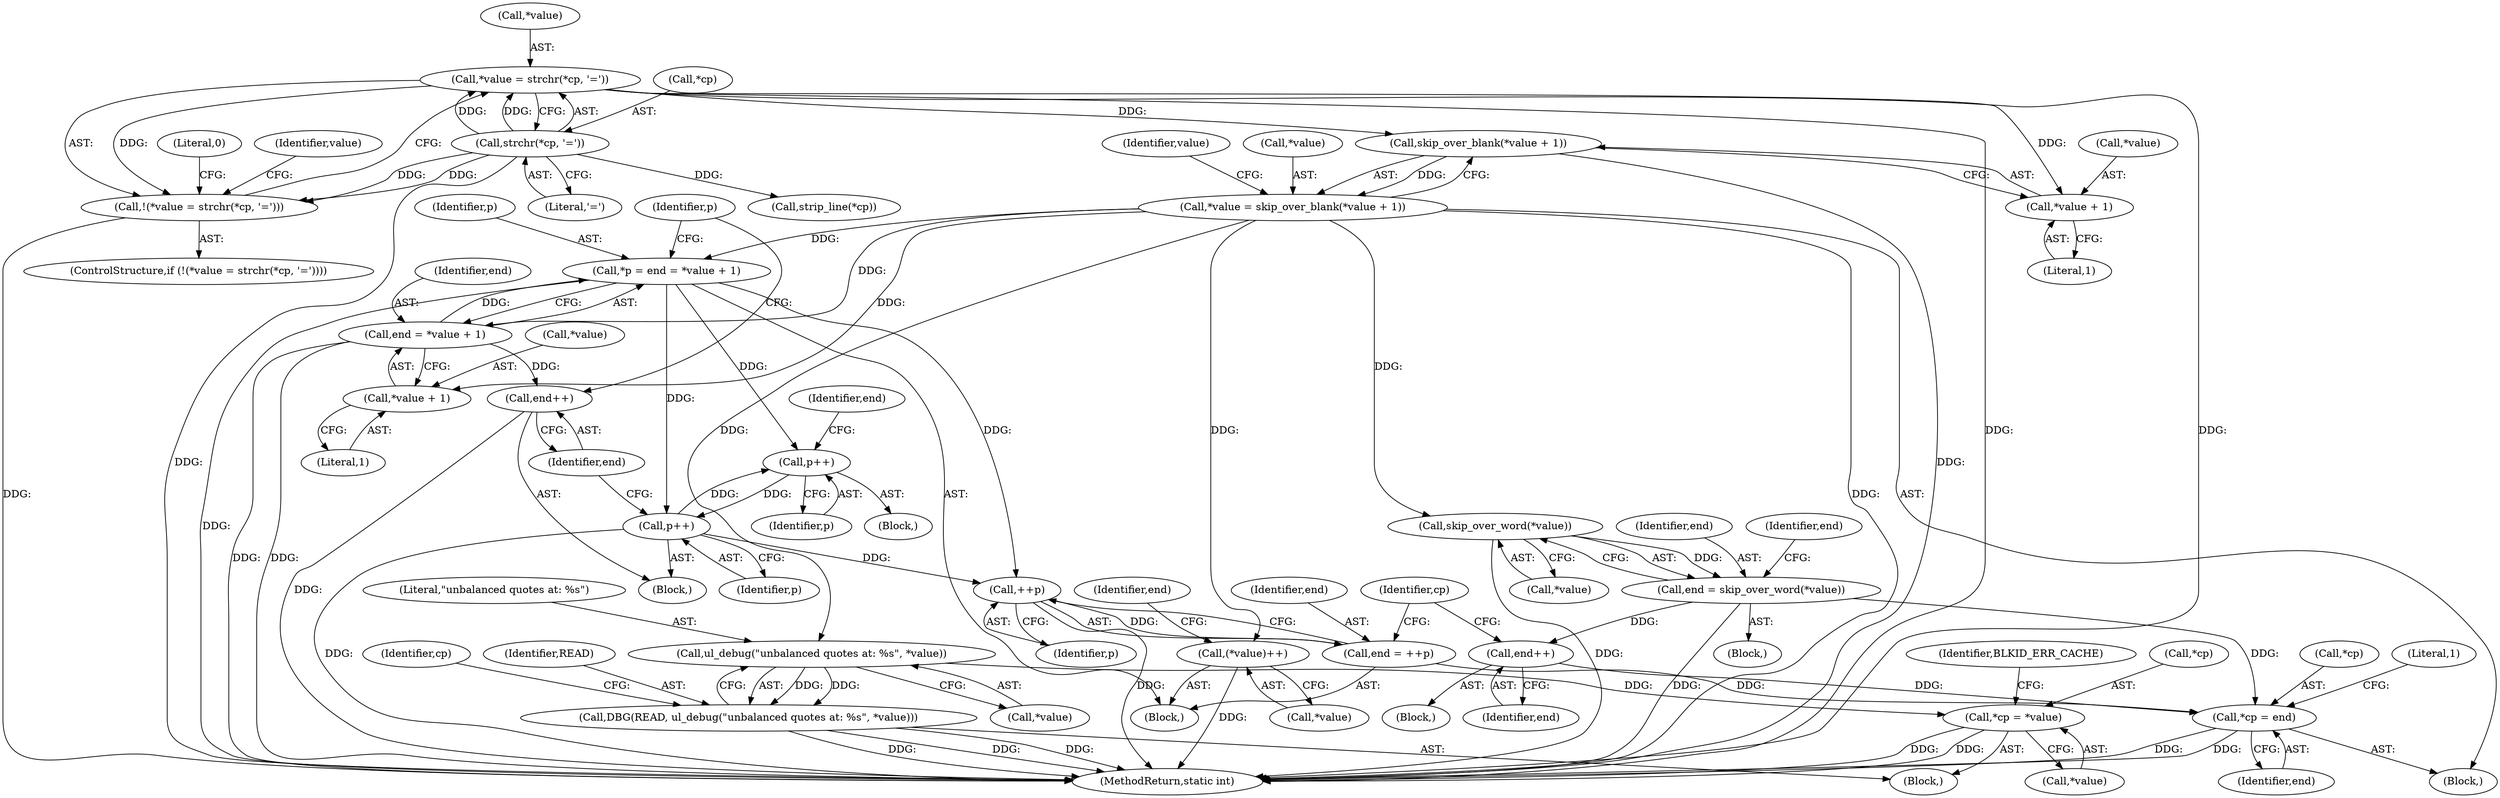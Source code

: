 digraph "0_util-linux_89e90ae7b2826110ea28c1c0eb8e7c56c3907bdc@API" {
"1000121" [label="(Call,*value = strchr(*cp, '='))"];
"1000124" [label="(Call,strchr(*cp, '='))"];
"1000120" [label="(Call,!(*value = strchr(*cp, '=')))"];
"1000144" [label="(Call,skip_over_blank(*value + 1))"];
"1000141" [label="(Call,*value = skip_over_blank(*value + 1))"];
"1000157" [label="(Call,*p = end = *value + 1)"];
"1000175" [label="(Call,p++)"];
"1000195" [label="(Call,p++)"];
"1000228" [label="(Call,++p)"];
"1000226" [label="(Call,end = ++p)"];
"1000247" [label="(Call,*cp = end)"];
"1000159" [label="(Call,end = *value + 1)"];
"1000197" [label="(Call,end++)"];
"1000161" [label="(Call,*value + 1)"];
"1000207" [label="(Call,ul_debug(\"unbalanced quotes at: %s\", *value))"];
"1000205" [label="(Call,DBG(READ, ul_debug(\"unbalanced quotes at: %s\", *value)))"];
"1000211" [label="(Call,*cp = *value)"];
"1000219" [label="(Call,(*value)++)"];
"1000234" [label="(Call,skip_over_word(*value))"];
"1000232" [label="(Call,end = skip_over_word(*value))"];
"1000245" [label="(Call,end++)"];
"1000145" [label="(Call,*value + 1)"];
"1000214" [label="(Call,*value)"];
"1000219" [label="(Call,(*value)++)"];
"1000218" [label="(Identifier,BLKID_ERR_CACHE)"];
"1000142" [label="(Call,*value)"];
"1000253" [label="(MethodReturn,static int)"];
"1000213" [label="(Identifier,cp)"];
"1000175" [label="(Call,p++)"];
"1000129" [label="(Literal,0)"];
"1000232" [label="(Call,end = skip_over_word(*value))"];
"1000211" [label="(Call,*cp = *value)"];
"1000161" [label="(Call,*value + 1)"];
"1000119" [label="(ControlStructure,if (!(*value = strchr(*cp, '='))))"];
"1000158" [label="(Identifier,p)"];
"1000246" [label="(Identifier,end)"];
"1000207" [label="(Call,ul_debug(\"unbalanced quotes at: %s\", *value))"];
"1000245" [label="(Call,end++)"];
"1000160" [label="(Identifier,end)"];
"1000208" [label="(Literal,\"unbalanced quotes at: %s\")"];
"1000235" [label="(Call,*value)"];
"1000212" [label="(Call,*cp)"];
"1000159" [label="(Call,end = *value + 1)"];
"1000162" [label="(Call,*value)"];
"1000105" [label="(Block,)"];
"1000120" [label="(Call,!(*value = strchr(*cp, '=')))"];
"1000125" [label="(Call,*cp)"];
"1000167" [label="(Identifier,p)"];
"1000224" [label="(Identifier,end)"];
"1000148" [label="(Literal,1)"];
"1000157" [label="(Call,*p = end = *value + 1)"];
"1000122" [label="(Call,*value)"];
"1000155" [label="(Block,)"];
"1000144" [label="(Call,skip_over_blank(*value + 1))"];
"1000247" [label="(Call,*cp = end)"];
"1000206" [label="(Identifier,READ)"];
"1000240" [label="(Block,)"];
"1000220" [label="(Call,*value)"];
"1000226" [label="(Call,end = ++p)"];
"1000141" [label="(Call,*value = skip_over_blank(*value + 1))"];
"1000174" [label="(Block,)"];
"1000176" [label="(Identifier,p)"];
"1000252" [label="(Literal,1)"];
"1000168" [label="(Block,)"];
"1000198" [label="(Identifier,end)"];
"1000124" [label="(Call,strchr(*cp, '='))"];
"1000248" [label="(Call,*cp)"];
"1000209" [label="(Call,*value)"];
"1000233" [label="(Identifier,end)"];
"1000133" [label="(Identifier,value)"];
"1000228" [label="(Call,++p)"];
"1000227" [label="(Identifier,end)"];
"1000196" [label="(Identifier,p)"];
"1000231" [label="(Block,)"];
"1000138" [label="(Call,strip_line(*cp))"];
"1000127" [label="(Literal,'=')"];
"1000164" [label="(Literal,1)"];
"1000205" [label="(Call,DBG(READ, ul_debug(\"unbalanced quotes at: %s\", *value)))"];
"1000204" [label="(Block,)"];
"1000250" [label="(Identifier,end)"];
"1000234" [label="(Call,skip_over_word(*value))"];
"1000121" [label="(Call,*value = strchr(*cp, '='))"];
"1000179" [label="(Identifier,end)"];
"1000195" [label="(Call,p++)"];
"1000197" [label="(Call,end++)"];
"1000239" [label="(Identifier,end)"];
"1000153" [label="(Identifier,value)"];
"1000249" [label="(Identifier,cp)"];
"1000146" [label="(Call,*value)"];
"1000145" [label="(Call,*value + 1)"];
"1000229" [label="(Identifier,p)"];
"1000121" -> "1000120"  [label="AST: "];
"1000121" -> "1000124"  [label="CFG: "];
"1000122" -> "1000121"  [label="AST: "];
"1000124" -> "1000121"  [label="AST: "];
"1000120" -> "1000121"  [label="CFG: "];
"1000121" -> "1000253"  [label="DDG: "];
"1000121" -> "1000253"  [label="DDG: "];
"1000121" -> "1000120"  [label="DDG: "];
"1000124" -> "1000121"  [label="DDG: "];
"1000124" -> "1000121"  [label="DDG: "];
"1000121" -> "1000144"  [label="DDG: "];
"1000121" -> "1000145"  [label="DDG: "];
"1000124" -> "1000127"  [label="CFG: "];
"1000125" -> "1000124"  [label="AST: "];
"1000127" -> "1000124"  [label="AST: "];
"1000124" -> "1000253"  [label="DDG: "];
"1000124" -> "1000120"  [label="DDG: "];
"1000124" -> "1000120"  [label="DDG: "];
"1000124" -> "1000138"  [label="DDG: "];
"1000120" -> "1000119"  [label="AST: "];
"1000129" -> "1000120"  [label="CFG: "];
"1000133" -> "1000120"  [label="CFG: "];
"1000120" -> "1000253"  [label="DDG: "];
"1000144" -> "1000141"  [label="AST: "];
"1000144" -> "1000145"  [label="CFG: "];
"1000145" -> "1000144"  [label="AST: "];
"1000141" -> "1000144"  [label="CFG: "];
"1000144" -> "1000253"  [label="DDG: "];
"1000144" -> "1000141"  [label="DDG: "];
"1000141" -> "1000105"  [label="AST: "];
"1000142" -> "1000141"  [label="AST: "];
"1000153" -> "1000141"  [label="CFG: "];
"1000141" -> "1000253"  [label="DDG: "];
"1000141" -> "1000157"  [label="DDG: "];
"1000141" -> "1000159"  [label="DDG: "];
"1000141" -> "1000161"  [label="DDG: "];
"1000141" -> "1000207"  [label="DDG: "];
"1000141" -> "1000219"  [label="DDG: "];
"1000141" -> "1000234"  [label="DDG: "];
"1000157" -> "1000155"  [label="AST: "];
"1000157" -> "1000159"  [label="CFG: "];
"1000158" -> "1000157"  [label="AST: "];
"1000159" -> "1000157"  [label="AST: "];
"1000167" -> "1000157"  [label="CFG: "];
"1000157" -> "1000253"  [label="DDG: "];
"1000159" -> "1000157"  [label="DDG: "];
"1000157" -> "1000175"  [label="DDG: "];
"1000157" -> "1000195"  [label="DDG: "];
"1000157" -> "1000228"  [label="DDG: "];
"1000175" -> "1000174"  [label="AST: "];
"1000175" -> "1000176"  [label="CFG: "];
"1000176" -> "1000175"  [label="AST: "];
"1000179" -> "1000175"  [label="CFG: "];
"1000195" -> "1000175"  [label="DDG: "];
"1000175" -> "1000195"  [label="DDG: "];
"1000195" -> "1000168"  [label="AST: "];
"1000195" -> "1000196"  [label="CFG: "];
"1000196" -> "1000195"  [label="AST: "];
"1000198" -> "1000195"  [label="CFG: "];
"1000195" -> "1000253"  [label="DDG: "];
"1000195" -> "1000228"  [label="DDG: "];
"1000228" -> "1000226"  [label="AST: "];
"1000228" -> "1000229"  [label="CFG: "];
"1000229" -> "1000228"  [label="AST: "];
"1000226" -> "1000228"  [label="CFG: "];
"1000228" -> "1000253"  [label="DDG: "];
"1000228" -> "1000226"  [label="DDG: "];
"1000226" -> "1000155"  [label="AST: "];
"1000227" -> "1000226"  [label="AST: "];
"1000249" -> "1000226"  [label="CFG: "];
"1000226" -> "1000247"  [label="DDG: "];
"1000247" -> "1000105"  [label="AST: "];
"1000247" -> "1000250"  [label="CFG: "];
"1000248" -> "1000247"  [label="AST: "];
"1000250" -> "1000247"  [label="AST: "];
"1000252" -> "1000247"  [label="CFG: "];
"1000247" -> "1000253"  [label="DDG: "];
"1000247" -> "1000253"  [label="DDG: "];
"1000232" -> "1000247"  [label="DDG: "];
"1000245" -> "1000247"  [label="DDG: "];
"1000159" -> "1000161"  [label="CFG: "];
"1000160" -> "1000159"  [label="AST: "];
"1000161" -> "1000159"  [label="AST: "];
"1000159" -> "1000253"  [label="DDG: "];
"1000159" -> "1000253"  [label="DDG: "];
"1000159" -> "1000197"  [label="DDG: "];
"1000197" -> "1000168"  [label="AST: "];
"1000197" -> "1000198"  [label="CFG: "];
"1000198" -> "1000197"  [label="AST: "];
"1000167" -> "1000197"  [label="CFG: "];
"1000197" -> "1000253"  [label="DDG: "];
"1000161" -> "1000164"  [label="CFG: "];
"1000162" -> "1000161"  [label="AST: "];
"1000164" -> "1000161"  [label="AST: "];
"1000207" -> "1000205"  [label="AST: "];
"1000207" -> "1000209"  [label="CFG: "];
"1000208" -> "1000207"  [label="AST: "];
"1000209" -> "1000207"  [label="AST: "];
"1000205" -> "1000207"  [label="CFG: "];
"1000207" -> "1000205"  [label="DDG: "];
"1000207" -> "1000205"  [label="DDG: "];
"1000207" -> "1000211"  [label="DDG: "];
"1000205" -> "1000204"  [label="AST: "];
"1000206" -> "1000205"  [label="AST: "];
"1000213" -> "1000205"  [label="CFG: "];
"1000205" -> "1000253"  [label="DDG: "];
"1000205" -> "1000253"  [label="DDG: "];
"1000205" -> "1000253"  [label="DDG: "];
"1000211" -> "1000204"  [label="AST: "];
"1000211" -> "1000214"  [label="CFG: "];
"1000212" -> "1000211"  [label="AST: "];
"1000214" -> "1000211"  [label="AST: "];
"1000218" -> "1000211"  [label="CFG: "];
"1000211" -> "1000253"  [label="DDG: "];
"1000211" -> "1000253"  [label="DDG: "];
"1000219" -> "1000155"  [label="AST: "];
"1000219" -> "1000220"  [label="CFG: "];
"1000220" -> "1000219"  [label="AST: "];
"1000224" -> "1000219"  [label="CFG: "];
"1000219" -> "1000253"  [label="DDG: "];
"1000234" -> "1000232"  [label="AST: "];
"1000234" -> "1000235"  [label="CFG: "];
"1000235" -> "1000234"  [label="AST: "];
"1000232" -> "1000234"  [label="CFG: "];
"1000234" -> "1000253"  [label="DDG: "];
"1000234" -> "1000232"  [label="DDG: "];
"1000232" -> "1000231"  [label="AST: "];
"1000233" -> "1000232"  [label="AST: "];
"1000239" -> "1000232"  [label="CFG: "];
"1000232" -> "1000253"  [label="DDG: "];
"1000232" -> "1000245"  [label="DDG: "];
"1000245" -> "1000240"  [label="AST: "];
"1000245" -> "1000246"  [label="CFG: "];
"1000246" -> "1000245"  [label="AST: "];
"1000249" -> "1000245"  [label="CFG: "];
"1000145" -> "1000148"  [label="CFG: "];
"1000146" -> "1000145"  [label="AST: "];
"1000148" -> "1000145"  [label="AST: "];
}
